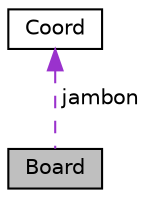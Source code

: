 digraph "Board"
{
  edge [fontname="Helvetica",fontsize="10",labelfontname="Helvetica",labelfontsize="10"];
  node [fontname="Helvetica",fontsize="10",shape=record];
  Node1 [label="Board",height=0.2,width=0.4,color="black", fillcolor="grey75", style="filled" fontcolor="black"];
  Node2 -> Node1 [dir="back",color="darkorchid3",fontsize="10",style="dashed",label=" jambon" ,fontname="Helvetica"];
  Node2 [label="Coord",height=0.2,width=0.4,color="black", fillcolor="white", style="filled",URL="$struct_coord.html"];
}
